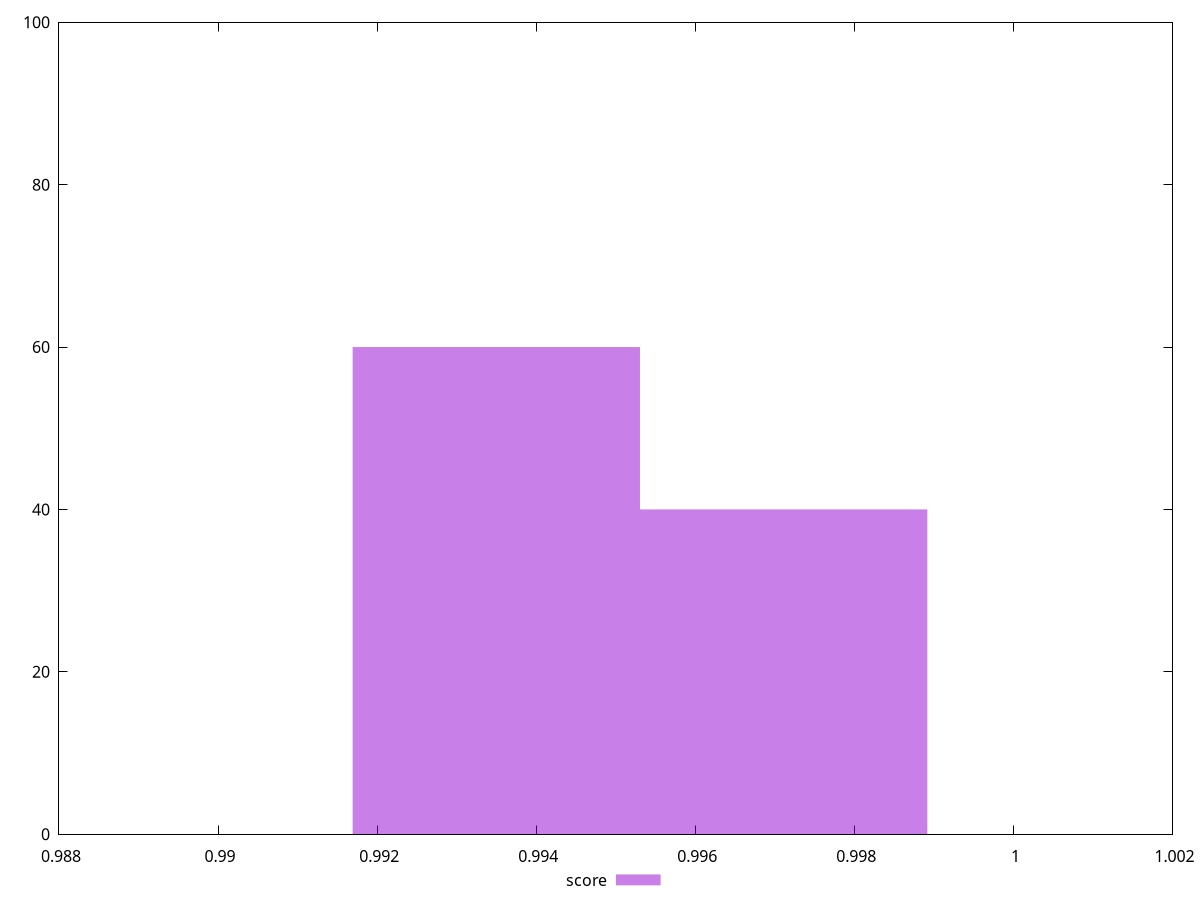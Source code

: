 reset
set terminal svg size 640, 490 enhanced background rgb 'white'
set output "reprap/interactive/samples/pages+cached+noadtech/score/histogram.svg"

$score <<EOF
0.9934983319134513 60
0.9971110531204093 40
EOF

set key outside below
set boxwidth 0.0036127212069580047
set yrange [0:100]
set style fill transparent solid 0.5 noborder

plot \
  $score title "score" with boxes, \


reset